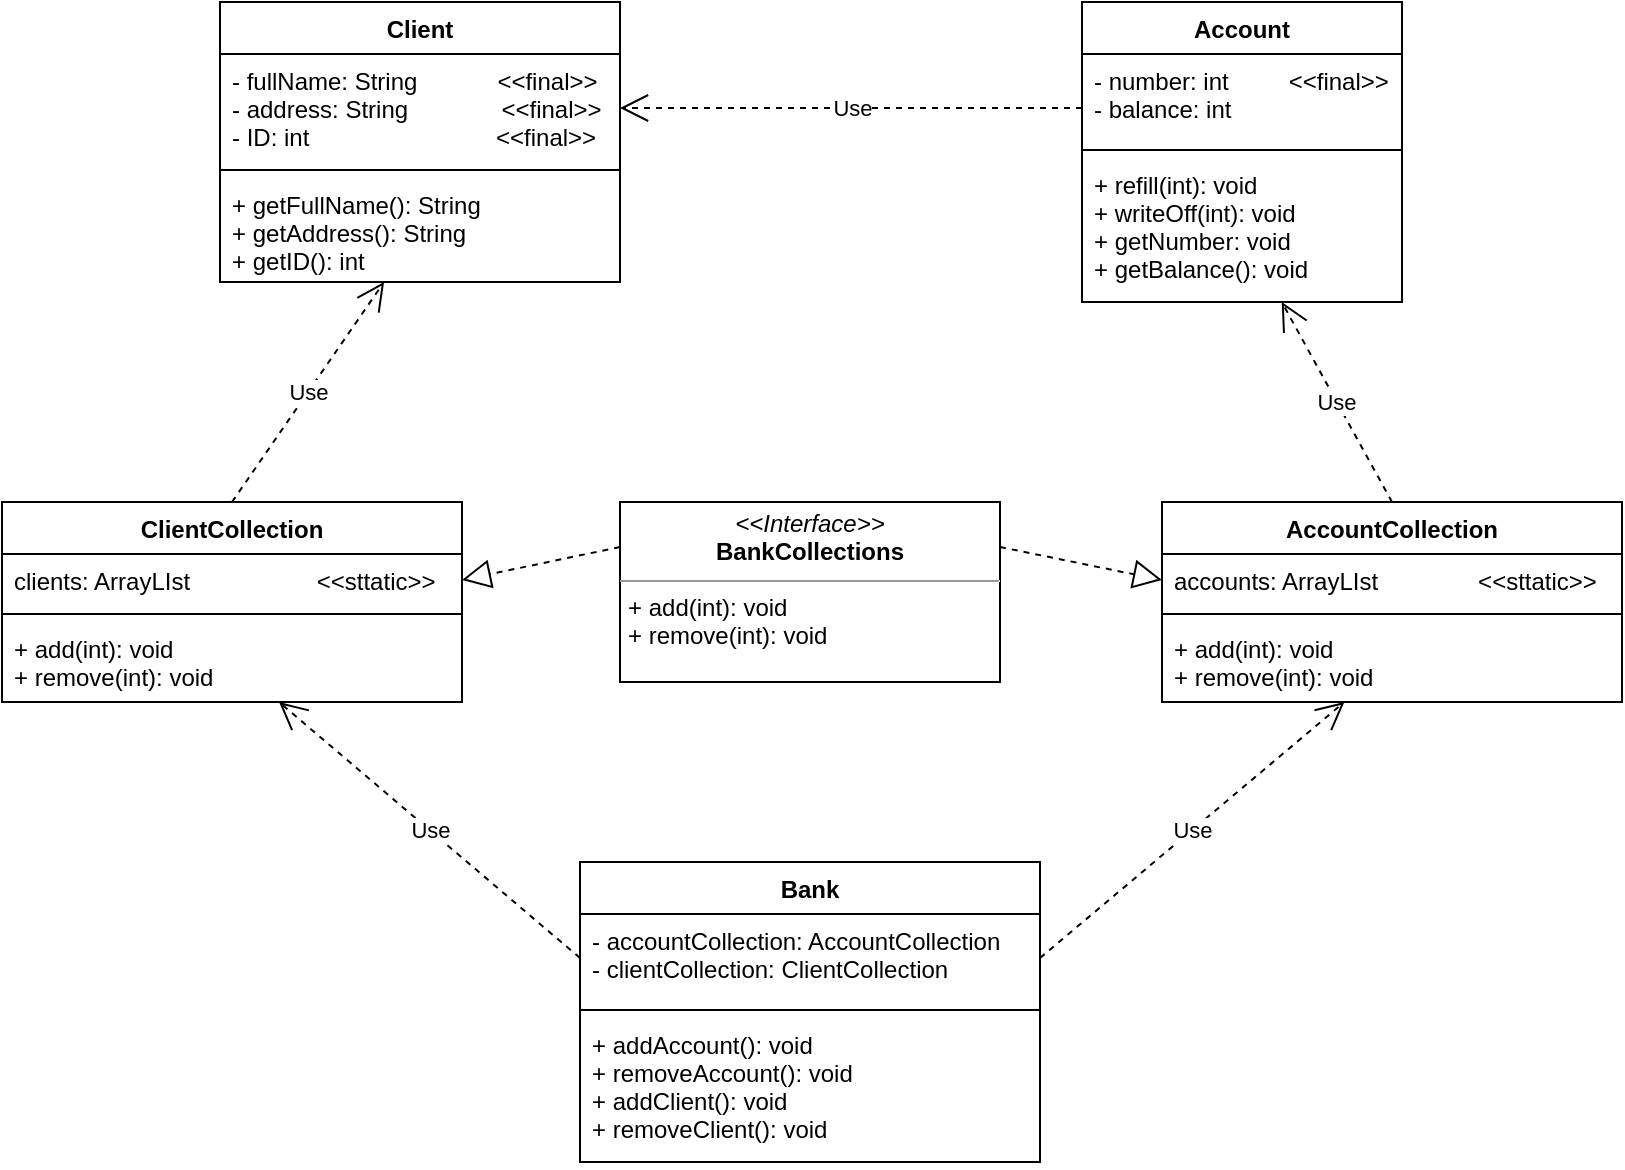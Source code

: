 <mxfile version="14.3.1" type="google"><diagram id="C5RBs43oDa-KdzZeNtuy" name="Page-1"><mxGraphModel dx="1422" dy="833" grid="1" gridSize="10" guides="1" tooltips="1" connect="1" arrows="1" fold="1" page="1" pageScale="1" pageWidth="827" pageHeight="1169" math="0" shadow="0"><root><mxCell id="WIyWlLk6GJQsqaUBKTNV-0"/><mxCell id="WIyWlLk6GJQsqaUBKTNV-1" parent="WIyWlLk6GJQsqaUBKTNV-0"/><mxCell id="iIunV7FYhpIJUK3o-0TF-0" value="Client" style="swimlane;fontStyle=1;align=center;verticalAlign=top;childLayout=stackLayout;horizontal=1;startSize=26;horizontalStack=0;resizeParent=1;resizeParentMax=0;resizeLast=0;collapsible=1;marginBottom=0;" vertex="1" parent="WIyWlLk6GJQsqaUBKTNV-1"><mxGeometry x="119" y="190" width="200" height="140" as="geometry"/></mxCell><mxCell id="iIunV7FYhpIJUK3o-0TF-1" value="- fullName: String            &lt;&lt;final&gt;&gt;&#10;- address: String              &lt;&lt;final&gt;&gt;&#10;- ID: int                            &lt;&lt;final&gt;&gt;" style="text;strokeColor=none;fillColor=none;align=left;verticalAlign=top;spacingLeft=4;spacingRight=4;overflow=hidden;rotatable=0;points=[[0,0.5],[1,0.5]];portConstraint=eastwest;" vertex="1" parent="iIunV7FYhpIJUK3o-0TF-0"><mxGeometry y="26" width="200" height="54" as="geometry"/></mxCell><mxCell id="iIunV7FYhpIJUK3o-0TF-2" value="" style="line;strokeWidth=1;fillColor=none;align=left;verticalAlign=middle;spacingTop=-1;spacingLeft=3;spacingRight=3;rotatable=0;labelPosition=right;points=[];portConstraint=eastwest;" vertex="1" parent="iIunV7FYhpIJUK3o-0TF-0"><mxGeometry y="80" width="200" height="8" as="geometry"/></mxCell><mxCell id="iIunV7FYhpIJUK3o-0TF-3" value="+ getFullName(): String&#10;+ getAddress(): String&#10;+ getID(): int" style="text;strokeColor=none;fillColor=none;align=left;verticalAlign=top;spacingLeft=4;spacingRight=4;overflow=hidden;rotatable=0;points=[[0,0.5],[1,0.5]];portConstraint=eastwest;" vertex="1" parent="iIunV7FYhpIJUK3o-0TF-0"><mxGeometry y="88" width="200" height="52" as="geometry"/></mxCell><mxCell id="iIunV7FYhpIJUK3o-0TF-4" value="Account" style="swimlane;fontStyle=1;align=center;verticalAlign=top;childLayout=stackLayout;horizontal=1;startSize=26;horizontalStack=0;resizeParent=1;resizeParentMax=0;resizeLast=0;collapsible=1;marginBottom=0;" vertex="1" parent="WIyWlLk6GJQsqaUBKTNV-1"><mxGeometry x="550" y="190" width="160" height="150" as="geometry"/></mxCell><mxCell id="iIunV7FYhpIJUK3o-0TF-5" value="- number: int         &lt;&lt;final&gt;&gt;&#10;- balance: int" style="text;strokeColor=none;fillColor=none;align=left;verticalAlign=top;spacingLeft=4;spacingRight=4;overflow=hidden;rotatable=0;points=[[0,0.5],[1,0.5]];portConstraint=eastwest;" vertex="1" parent="iIunV7FYhpIJUK3o-0TF-4"><mxGeometry y="26" width="160" height="44" as="geometry"/></mxCell><mxCell id="iIunV7FYhpIJUK3o-0TF-6" value="" style="line;strokeWidth=1;fillColor=none;align=left;verticalAlign=middle;spacingTop=-1;spacingLeft=3;spacingRight=3;rotatable=0;labelPosition=right;points=[];portConstraint=eastwest;" vertex="1" parent="iIunV7FYhpIJUK3o-0TF-4"><mxGeometry y="70" width="160" height="8" as="geometry"/></mxCell><mxCell id="iIunV7FYhpIJUK3o-0TF-7" value="+ refill(int): void&#10;+ writeOff(int): void&#10;+ getNumber: void&#10;+ getBalance(): void&#10;" style="text;strokeColor=none;fillColor=none;align=left;verticalAlign=top;spacingLeft=4;spacingRight=4;overflow=hidden;rotatable=0;points=[[0,0.5],[1,0.5]];portConstraint=eastwest;" vertex="1" parent="iIunV7FYhpIJUK3o-0TF-4"><mxGeometry y="78" width="160" height="72" as="geometry"/></mxCell><mxCell id="iIunV7FYhpIJUK3o-0TF-8" value="AccountCollection" style="swimlane;fontStyle=1;align=center;verticalAlign=top;childLayout=stackLayout;horizontal=1;startSize=26;horizontalStack=0;resizeParent=1;resizeParentMax=0;resizeLast=0;collapsible=1;marginBottom=0;" vertex="1" parent="WIyWlLk6GJQsqaUBKTNV-1"><mxGeometry x="590" y="440" width="230" height="100" as="geometry"/></mxCell><mxCell id="iIunV7FYhpIJUK3o-0TF-9" value="accounts: ArrayLIst               &lt;&lt;sttatic&gt;&gt;" style="text;strokeColor=none;fillColor=none;align=left;verticalAlign=top;spacingLeft=4;spacingRight=4;overflow=hidden;rotatable=0;points=[[0,0.5],[1,0.5]];portConstraint=eastwest;" vertex="1" parent="iIunV7FYhpIJUK3o-0TF-8"><mxGeometry y="26" width="230" height="26" as="geometry"/></mxCell><mxCell id="iIunV7FYhpIJUK3o-0TF-10" value="" style="line;strokeWidth=1;fillColor=none;align=left;verticalAlign=middle;spacingTop=-1;spacingLeft=3;spacingRight=3;rotatable=0;labelPosition=right;points=[];portConstraint=eastwest;" vertex="1" parent="iIunV7FYhpIJUK3o-0TF-8"><mxGeometry y="52" width="230" height="8" as="geometry"/></mxCell><mxCell id="iIunV7FYhpIJUK3o-0TF-11" value="+ add(int): void&#10;+ remove(int): void " style="text;strokeColor=none;fillColor=none;align=left;verticalAlign=top;spacingLeft=4;spacingRight=4;overflow=hidden;rotatable=0;points=[[0,0.5],[1,0.5]];portConstraint=eastwest;" vertex="1" parent="iIunV7FYhpIJUK3o-0TF-8"><mxGeometry y="60" width="230" height="40" as="geometry"/></mxCell><mxCell id="iIunV7FYhpIJUK3o-0TF-16" value="ClientCollection" style="swimlane;fontStyle=1;align=center;verticalAlign=top;childLayout=stackLayout;horizontal=1;startSize=26;horizontalStack=0;resizeParent=1;resizeParentMax=0;resizeLast=0;collapsible=1;marginBottom=0;" vertex="1" parent="WIyWlLk6GJQsqaUBKTNV-1"><mxGeometry x="10" y="440" width="230" height="100" as="geometry"/></mxCell><mxCell id="iIunV7FYhpIJUK3o-0TF-17" value="clients: ArrayLIst                   &lt;&lt;sttatic&gt;&gt;" style="text;strokeColor=none;fillColor=none;align=left;verticalAlign=top;spacingLeft=4;spacingRight=4;overflow=hidden;rotatable=0;points=[[0,0.5],[1,0.5]];portConstraint=eastwest;" vertex="1" parent="iIunV7FYhpIJUK3o-0TF-16"><mxGeometry y="26" width="230" height="26" as="geometry"/></mxCell><mxCell id="iIunV7FYhpIJUK3o-0TF-18" value="" style="line;strokeWidth=1;fillColor=none;align=left;verticalAlign=middle;spacingTop=-1;spacingLeft=3;spacingRight=3;rotatable=0;labelPosition=right;points=[];portConstraint=eastwest;" vertex="1" parent="iIunV7FYhpIJUK3o-0TF-16"><mxGeometry y="52" width="230" height="8" as="geometry"/></mxCell><mxCell id="iIunV7FYhpIJUK3o-0TF-19" value="+ add(int): void&#10;+ remove(int): void " style="text;strokeColor=none;fillColor=none;align=left;verticalAlign=top;spacingLeft=4;spacingRight=4;overflow=hidden;rotatable=0;points=[[0,0.5],[1,0.5]];portConstraint=eastwest;" vertex="1" parent="iIunV7FYhpIJUK3o-0TF-16"><mxGeometry y="60" width="230" height="40" as="geometry"/></mxCell><mxCell id="iIunV7FYhpIJUK3o-0TF-20" value="&lt;p style=&quot;margin: 0px ; margin-top: 4px ; text-align: center&quot;&gt;&lt;i&gt;&amp;lt;&amp;lt;Interface&amp;gt;&amp;gt;&lt;/i&gt;&lt;br&gt;&lt;b&gt;BankCollections&lt;/b&gt;&lt;/p&gt;&lt;hr size=&quot;1&quot;&gt;&lt;p style=&quot;margin: 0px ; margin-left: 4px&quot;&gt;+ add(int): void&lt;br style=&quot;padding: 0px ; margin: 0px&quot;&gt;+ remove(int): void&amp;nbsp;&lt;br&gt;&lt;/p&gt;" style="verticalAlign=top;align=left;overflow=fill;fontSize=12;fontFamily=Helvetica;html=1;" vertex="1" parent="WIyWlLk6GJQsqaUBKTNV-1"><mxGeometry x="319" y="440" width="190" height="90" as="geometry"/></mxCell><mxCell id="iIunV7FYhpIJUK3o-0TF-21" value="Bank" style="swimlane;fontStyle=1;align=center;verticalAlign=top;childLayout=stackLayout;horizontal=1;startSize=26;horizontalStack=0;resizeParent=1;resizeParentMax=0;resizeLast=0;collapsible=1;marginBottom=0;" vertex="1" parent="WIyWlLk6GJQsqaUBKTNV-1"><mxGeometry x="299" y="620" width="230" height="150" as="geometry"/></mxCell><mxCell id="iIunV7FYhpIJUK3o-0TF-22" value="- accountCollection: AccountCollection&#10;- clientCollection: ClientCollection" style="text;strokeColor=none;fillColor=none;align=left;verticalAlign=top;spacingLeft=4;spacingRight=4;overflow=hidden;rotatable=0;points=[[0,0.5],[1,0.5]];portConstraint=eastwest;" vertex="1" parent="iIunV7FYhpIJUK3o-0TF-21"><mxGeometry y="26" width="230" height="44" as="geometry"/></mxCell><mxCell id="iIunV7FYhpIJUK3o-0TF-23" value="" style="line;strokeWidth=1;fillColor=none;align=left;verticalAlign=middle;spacingTop=-1;spacingLeft=3;spacingRight=3;rotatable=0;labelPosition=right;points=[];portConstraint=eastwest;" vertex="1" parent="iIunV7FYhpIJUK3o-0TF-21"><mxGeometry y="70" width="230" height="8" as="geometry"/></mxCell><mxCell id="iIunV7FYhpIJUK3o-0TF-24" value="+ addAccount(): void&#10;+ removeAccount(): void&#10;+ addClient(): void&#10;+ removeClient(): void" style="text;strokeColor=none;fillColor=none;align=left;verticalAlign=top;spacingLeft=4;spacingRight=4;overflow=hidden;rotatable=0;points=[[0,0.5],[1,0.5]];portConstraint=eastwest;" vertex="1" parent="iIunV7FYhpIJUK3o-0TF-21"><mxGeometry y="78" width="230" height="72" as="geometry"/></mxCell><mxCell id="iIunV7FYhpIJUK3o-0TF-25" value="Use" style="endArrow=open;endSize=12;dashed=1;html=1;exitX=0.5;exitY=0;exitDx=0;exitDy=0;" edge="1" parent="WIyWlLk6GJQsqaUBKTNV-1" source="iIunV7FYhpIJUK3o-0TF-16" target="iIunV7FYhpIJUK3o-0TF-3"><mxGeometry width="160" relative="1" as="geometry"><mxPoint x="80" y="380" as="sourcePoint"/><mxPoint x="220" y="360" as="targetPoint"/></mxGeometry></mxCell><mxCell id="iIunV7FYhpIJUK3o-0TF-26" value="Use" style="endArrow=open;endSize=12;dashed=1;html=1;exitX=0.5;exitY=0;exitDx=0;exitDy=0;" edge="1" parent="WIyWlLk6GJQsqaUBKTNV-1" source="iIunV7FYhpIJUK3o-0TF-8" target="iIunV7FYhpIJUK3o-0TF-7"><mxGeometry width="160" relative="1" as="geometry"><mxPoint x="590" y="380" as="sourcePoint"/><mxPoint x="750" y="380" as="targetPoint"/></mxGeometry></mxCell><mxCell id="iIunV7FYhpIJUK3o-0TF-27" value="Use" style="endArrow=open;endSize=12;dashed=1;html=1;entryX=1;entryY=0.5;entryDx=0;entryDy=0;" edge="1" parent="WIyWlLk6GJQsqaUBKTNV-1" target="iIunV7FYhpIJUK3o-0TF-1"><mxGeometry width="160" relative="1" as="geometry"><mxPoint x="550" y="243" as="sourcePoint"/><mxPoint x="520" y="270" as="targetPoint"/></mxGeometry></mxCell><mxCell id="iIunV7FYhpIJUK3o-0TF-28" value="Use" style="endArrow=open;endSize=12;dashed=1;html=1;exitX=0;exitY=0.5;exitDx=0;exitDy=0;" edge="1" parent="WIyWlLk6GJQsqaUBKTNV-1" source="iIunV7FYhpIJUK3o-0TF-22" target="iIunV7FYhpIJUK3o-0TF-19"><mxGeometry width="160" relative="1" as="geometry"><mxPoint x="70" y="660" as="sourcePoint"/><mxPoint x="230" y="660" as="targetPoint"/></mxGeometry></mxCell><mxCell id="iIunV7FYhpIJUK3o-0TF-29" value="Use" style="endArrow=open;endSize=12;dashed=1;html=1;exitX=1;exitY=0.5;exitDx=0;exitDy=0;" edge="1" parent="WIyWlLk6GJQsqaUBKTNV-1" source="iIunV7FYhpIJUK3o-0TF-22" target="iIunV7FYhpIJUK3o-0TF-11"><mxGeometry width="160" relative="1" as="geometry"><mxPoint x="580" y="630" as="sourcePoint"/><mxPoint x="740" y="630" as="targetPoint"/></mxGeometry></mxCell><mxCell id="iIunV7FYhpIJUK3o-0TF-30" value="" style="endArrow=block;dashed=1;endFill=0;endSize=12;html=1;entryX=1;entryY=0.5;entryDx=0;entryDy=0;exitX=0;exitY=0.25;exitDx=0;exitDy=0;" edge="1" parent="WIyWlLk6GJQsqaUBKTNV-1" source="iIunV7FYhpIJUK3o-0TF-20" target="iIunV7FYhpIJUK3o-0TF-17"><mxGeometry width="160" relative="1" as="geometry"><mxPoint x="260" y="570" as="sourcePoint"/><mxPoint x="420" y="570" as="targetPoint"/></mxGeometry></mxCell><mxCell id="iIunV7FYhpIJUK3o-0TF-31" value="" style="endArrow=block;dashed=1;endFill=0;endSize=12;html=1;entryX=0;entryY=0.5;entryDx=0;entryDy=0;exitX=1;exitY=0.25;exitDx=0;exitDy=0;" edge="1" parent="WIyWlLk6GJQsqaUBKTNV-1" source="iIunV7FYhpIJUK3o-0TF-20" target="iIunV7FYhpIJUK3o-0TF-9"><mxGeometry width="160" relative="1" as="geometry"><mxPoint x="440" y="500" as="sourcePoint"/><mxPoint x="600" y="500" as="targetPoint"/></mxGeometry></mxCell></root></mxGraphModel></diagram></mxfile>